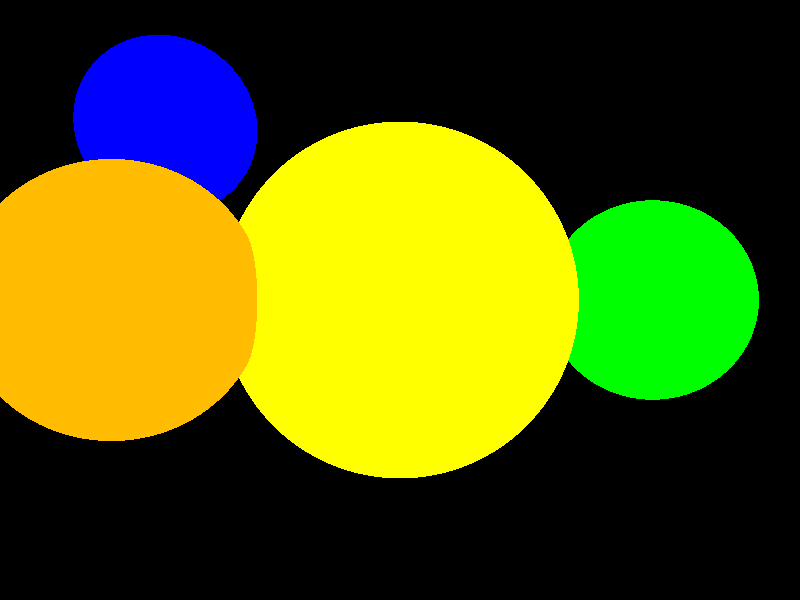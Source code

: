 #include "colors.inc"
#include "woods.inc"

camera {
    location <0, 0, 0>
    look_at <10, 0, 0>
    up <0, 1, 0>
    angle 60
}

light_source {
    <4, 6, 9>,
    rgb <1, 1, 1>
}


sphere {
    <12, 0, 0>, 3
    pigment {color Yellow}
}

sphere {
    <14, 0, -5>, 2
    pigment {color Green}
}

sphere {
    <10, 0, 4>, 2
    pigment {color Orange}
}

sphere {
    <12, 3, 4>, 1.5
    pigment {color Blue}
}
